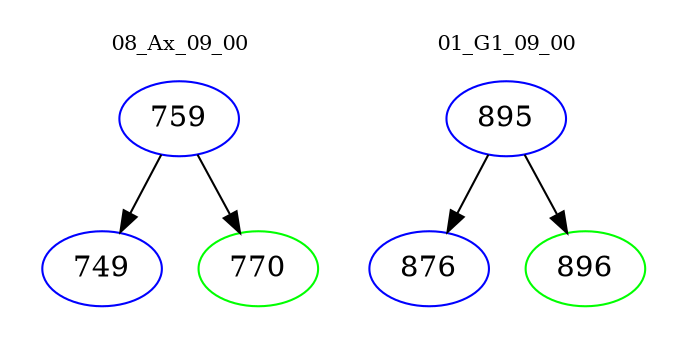 digraph{
subgraph cluster_0 {
color = white
label = "08_Ax_09_00";
fontsize=10;
T0_759 [label="759", color="blue"]
T0_759 -> T0_749 [color="black"]
T0_749 [label="749", color="blue"]
T0_759 -> T0_770 [color="black"]
T0_770 [label="770", color="green"]
}
subgraph cluster_1 {
color = white
label = "01_G1_09_00";
fontsize=10;
T1_895 [label="895", color="blue"]
T1_895 -> T1_876 [color="black"]
T1_876 [label="876", color="blue"]
T1_895 -> T1_896 [color="black"]
T1_896 [label="896", color="green"]
}
}
